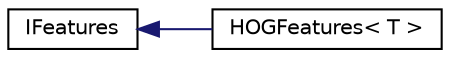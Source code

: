 digraph "Graphical Class Hierarchy"
{
  edge [fontname="Helvetica",fontsize="10",labelfontname="Helvetica",labelfontsize="10"];
  node [fontname="Helvetica",fontsize="10",shape=record];
  rankdir="LR";
  Node1 [label="IFeatures",height=0.2,width=0.4,color="black", fillcolor="white", style="filled",URL="$classIFeatures.html"];
  Node1 -> Node2 [dir="back",color="midnightblue",fontsize="10",style="solid",fontname="Helvetica"];
  Node2 [label="HOGFeatures\< T \>",height=0.2,width=0.4,color="black", fillcolor="white", style="filled",URL="$classHOGFeatures.html",tooltip="Implementation of IFeatures interface using HOG. "];
}
